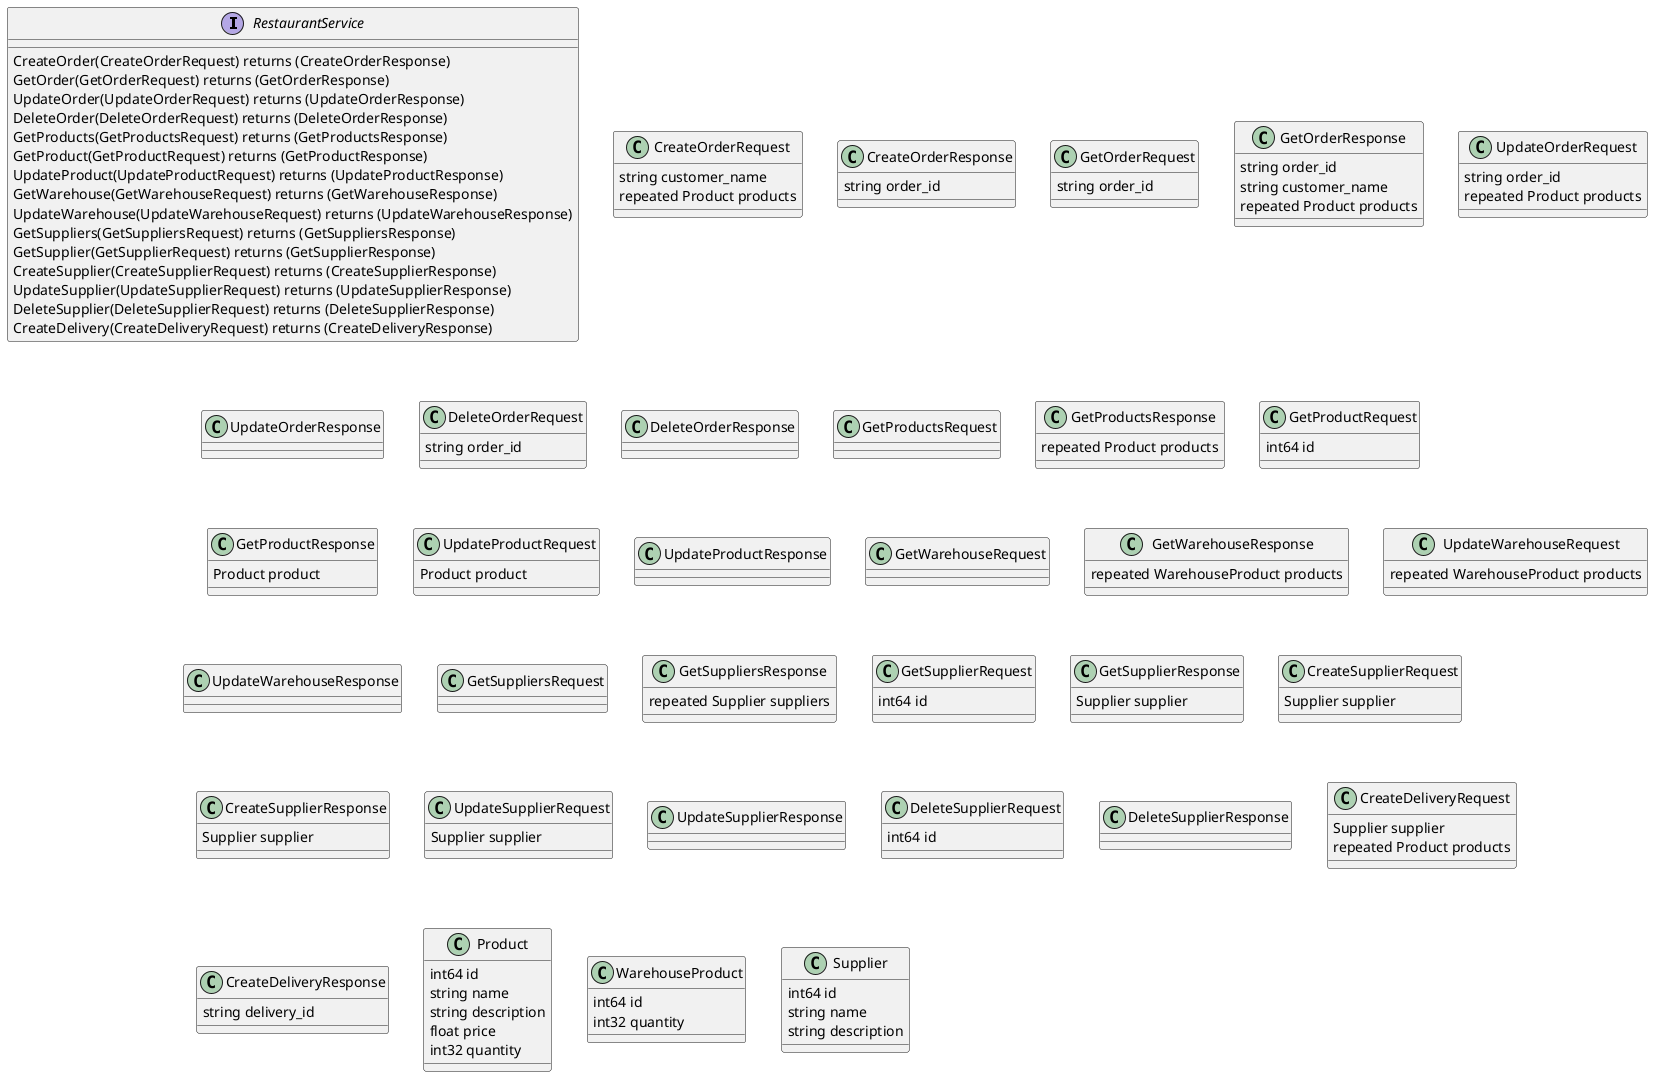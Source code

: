 @startuml

interface RestaurantService {
    CreateOrder(CreateOrderRequest) returns (CreateOrderResponse)
    GetOrder(GetOrderRequest) returns (GetOrderResponse)
    UpdateOrder(UpdateOrderRequest) returns (UpdateOrderResponse)
    DeleteOrder(DeleteOrderRequest) returns (DeleteOrderResponse)
    GetProducts(GetProductsRequest) returns (GetProductsResponse)
    GetProduct(GetProductRequest) returns (GetProductResponse)
    UpdateProduct(UpdateProductRequest) returns (UpdateProductResponse)
    GetWarehouse(GetWarehouseRequest) returns (GetWarehouseResponse)
    UpdateWarehouse(UpdateWarehouseRequest) returns (UpdateWarehouseResponse)
    GetSuppliers(GetSuppliersRequest) returns (GetSuppliersResponse)
    GetSupplier(GetSupplierRequest) returns (GetSupplierResponse)
    CreateSupplier(CreateSupplierRequest) returns (CreateSupplierResponse)
    UpdateSupplier(UpdateSupplierRequest) returns (UpdateSupplierResponse)
    DeleteSupplier(DeleteSupplierRequest) returns (DeleteSupplierResponse)
    CreateDelivery(CreateDeliveryRequest) returns (CreateDeliveryResponse)
}

class CreateOrderRequest {
    string customer_name
    repeated Product products
}

class CreateOrderResponse {
    string order_id
}

class GetOrderRequest {
    string order_id
}

class GetOrderResponse {
    string order_id
    string customer_name
    repeated Product products
}

class UpdateOrderRequest {
    string order_id
    repeated Product products
}

class UpdateOrderResponse {}

class DeleteOrderRequest {
    string order_id
}

class DeleteOrderResponse {}

class GetProductsRequest {}

class GetProductsResponse {
    repeated Product products
}

class GetProductRequest {
    int64 id
}

class GetProductResponse {
    Product product
}

class UpdateProductRequest {
    Product product
}

class UpdateProductResponse {}

class GetWarehouseRequest {}

class GetWarehouseResponse {
    repeated WarehouseProduct products
}

class UpdateWarehouseRequest {
    repeated WarehouseProduct products
}

class UpdateWarehouseResponse {}

class GetSuppliersRequest {}

class GetSuppliersResponse {
    repeated Supplier suppliers
}

class GetSupplierRequest {
    int64 id
}

class GetSupplierResponse {
    Supplier supplier
}

class CreateSupplierRequest {
    Supplier supplier
}

class CreateSupplierResponse {
    Supplier supplier
}

class UpdateSupplierRequest {
    Supplier supplier
}

class UpdateSupplierResponse {}

class DeleteSupplierRequest {
    int64 id
}

class DeleteSupplierResponse {}

class CreateDeliveryRequest {
    Supplier supplier
    repeated Product products
}

class CreateDeliveryResponse {
    string delivery_id
}

class Product {
    int64 id
    string name
    string description
    float price
    int32 quantity
}

class WarehouseProduct {
    int64 id
    int32 quantity
}

class Supplier {
    int64 id
    string name
    string description
}

@enduml